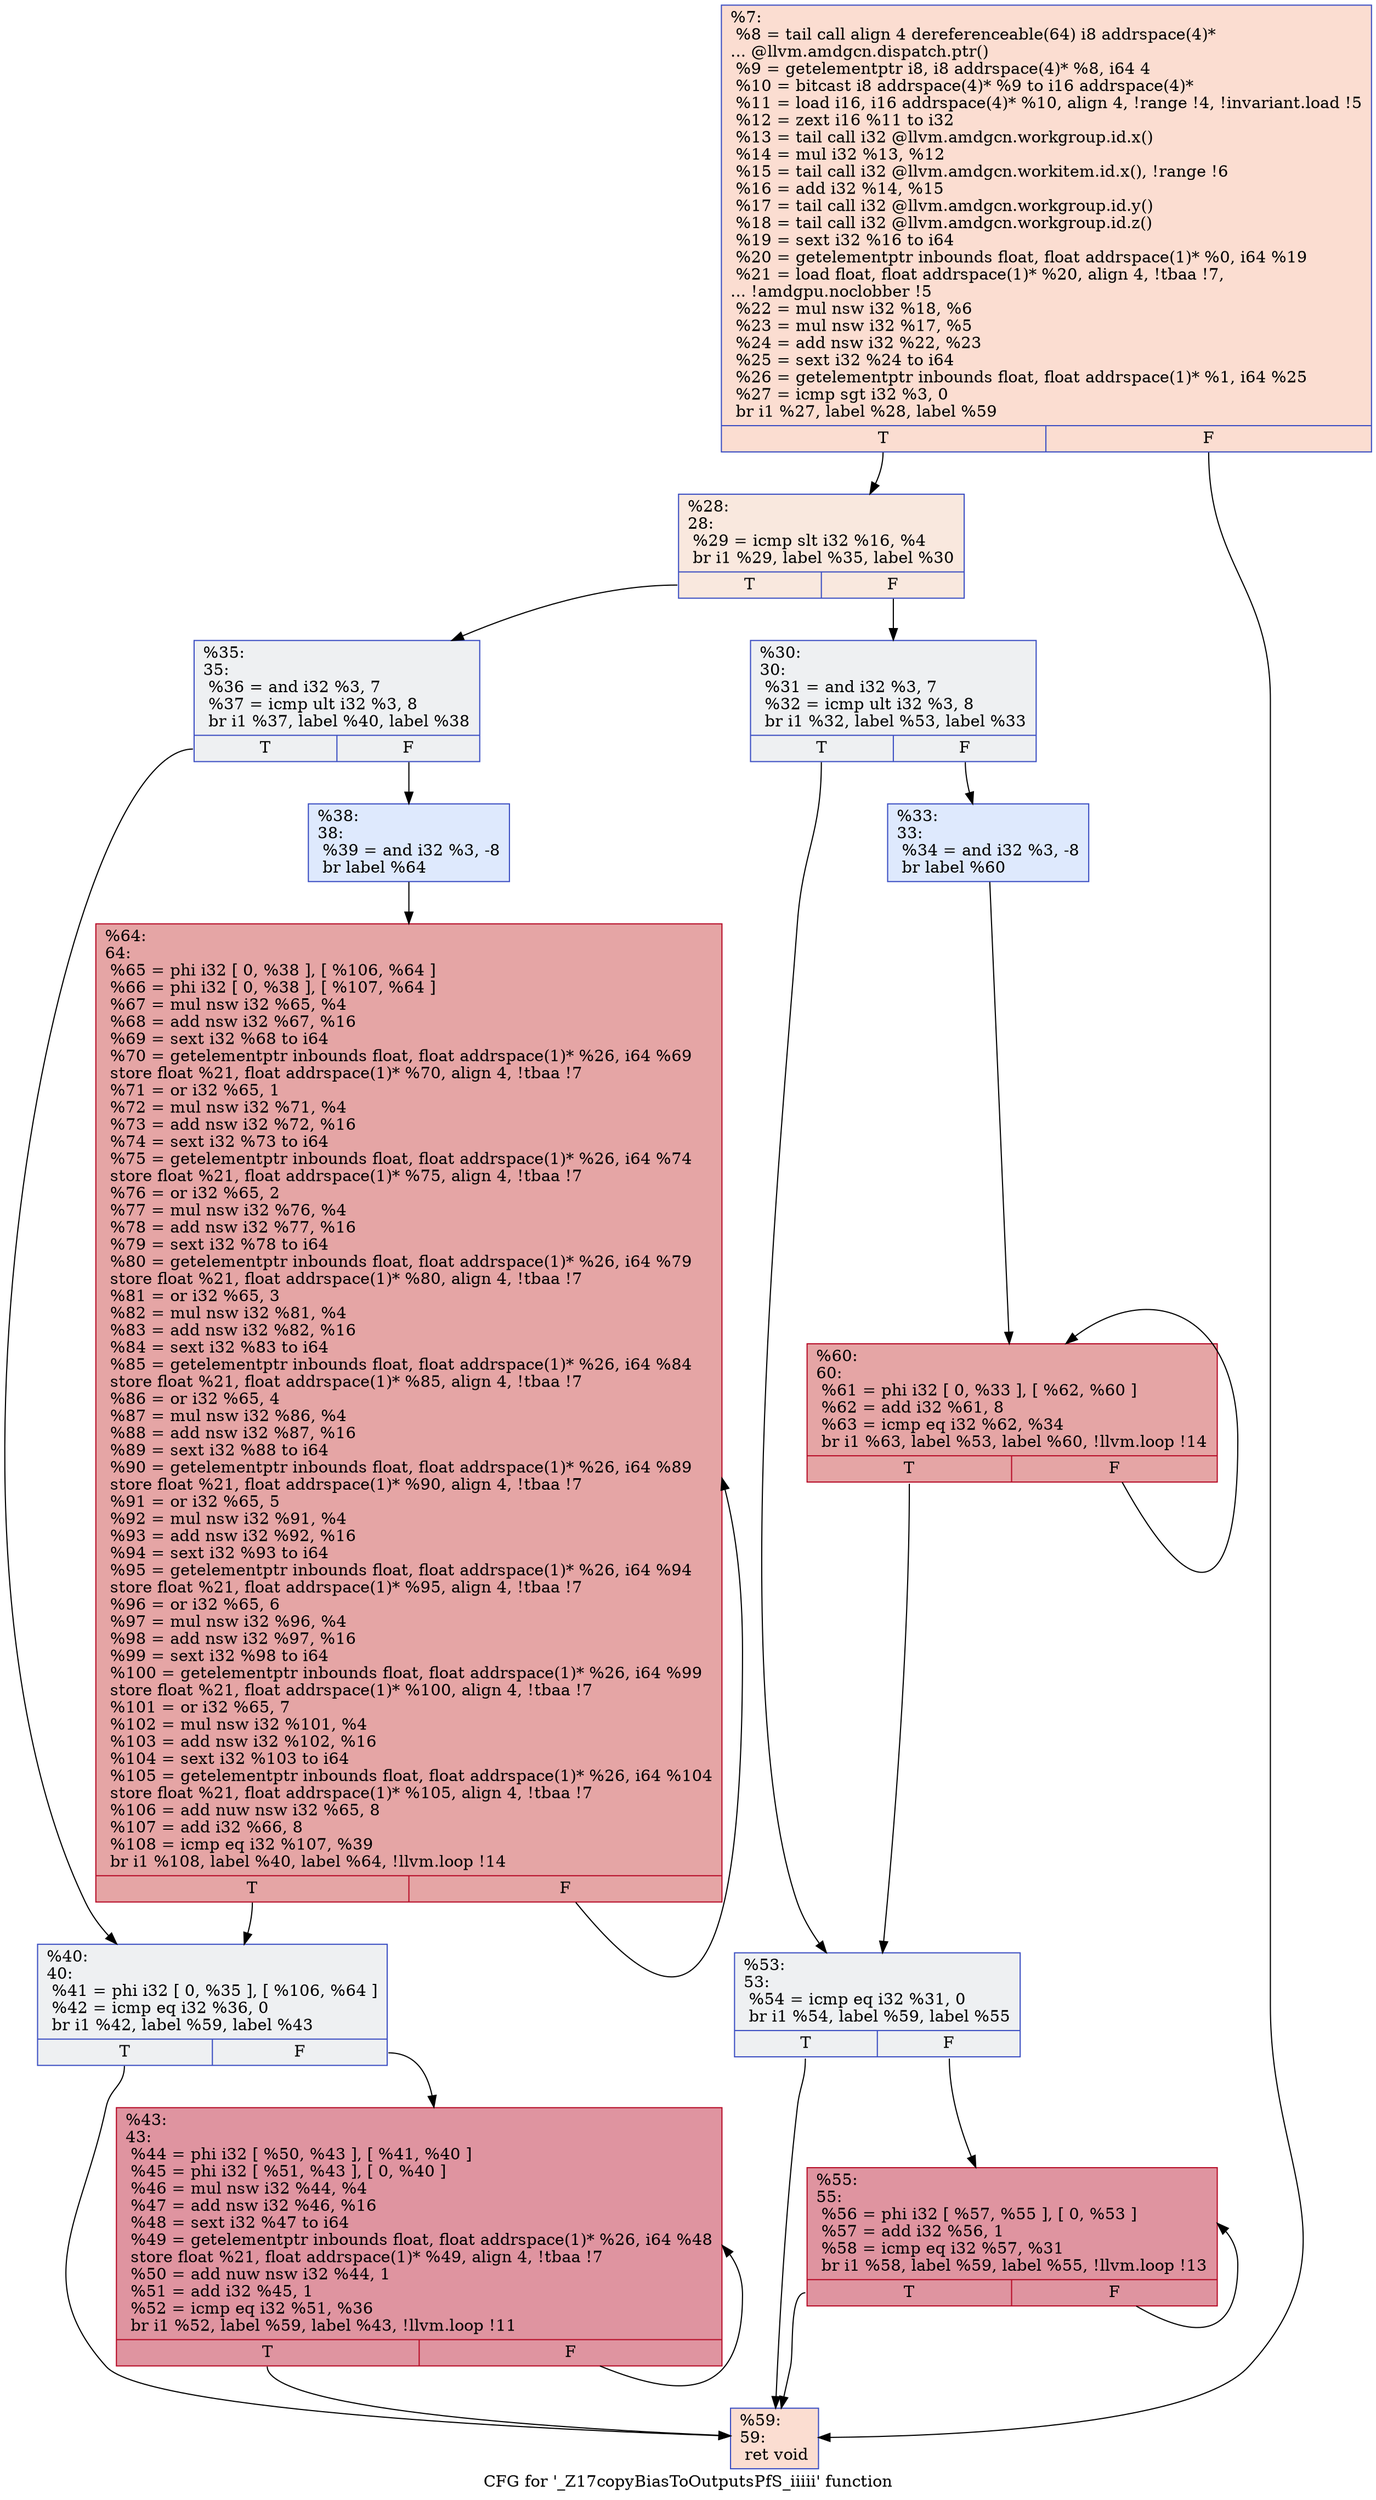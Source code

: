 digraph "CFG for '_Z17copyBiasToOutputsPfS_iiiii' function" {
	label="CFG for '_Z17copyBiasToOutputsPfS_iiiii' function";

	Node0x58422e0 [shape=record,color="#3d50c3ff", style=filled, fillcolor="#f7b39670",label="{%7:\l  %8 = tail call align 4 dereferenceable(64) i8 addrspace(4)*\l... @llvm.amdgcn.dispatch.ptr()\l  %9 = getelementptr i8, i8 addrspace(4)* %8, i64 4\l  %10 = bitcast i8 addrspace(4)* %9 to i16 addrspace(4)*\l  %11 = load i16, i16 addrspace(4)* %10, align 4, !range !4, !invariant.load !5\l  %12 = zext i16 %11 to i32\l  %13 = tail call i32 @llvm.amdgcn.workgroup.id.x()\l  %14 = mul i32 %13, %12\l  %15 = tail call i32 @llvm.amdgcn.workitem.id.x(), !range !6\l  %16 = add i32 %14, %15\l  %17 = tail call i32 @llvm.amdgcn.workgroup.id.y()\l  %18 = tail call i32 @llvm.amdgcn.workgroup.id.z()\l  %19 = sext i32 %16 to i64\l  %20 = getelementptr inbounds float, float addrspace(1)* %0, i64 %19\l  %21 = load float, float addrspace(1)* %20, align 4, !tbaa !7,\l... !amdgpu.noclobber !5\l  %22 = mul nsw i32 %18, %6\l  %23 = mul nsw i32 %17, %5\l  %24 = add nsw i32 %22, %23\l  %25 = sext i32 %24 to i64\l  %26 = getelementptr inbounds float, float addrspace(1)* %1, i64 %25\l  %27 = icmp sgt i32 %3, 0\l  br i1 %27, label %28, label %59\l|{<s0>T|<s1>F}}"];
	Node0x58422e0:s0 -> Node0x5845270;
	Node0x58422e0:s1 -> Node0x5845300;
	Node0x5845270 [shape=record,color="#3d50c3ff", style=filled, fillcolor="#f2cab570",label="{%28:\l28:                                               \l  %29 = icmp slt i32 %16, %4\l  br i1 %29, label %35, label %30\l|{<s0>T|<s1>F}}"];
	Node0x5845270:s0 -> Node0x58454d0;
	Node0x5845270:s1 -> Node0x5845520;
	Node0x5845520 [shape=record,color="#3d50c3ff", style=filled, fillcolor="#d9dce170",label="{%30:\l30:                                               \l  %31 = and i32 %3, 7\l  %32 = icmp ult i32 %3, 8\l  br i1 %32, label %53, label %33\l|{<s0>T|<s1>F}}"];
	Node0x5845520:s0 -> Node0x5844120;
	Node0x5845520:s1 -> Node0x5844170;
	Node0x5844170 [shape=record,color="#3d50c3ff", style=filled, fillcolor="#b5cdfa70",label="{%33:\l33:                                               \l  %34 = and i32 %3, -8\l  br label %60\l}"];
	Node0x5844170 -> Node0x5845b30;
	Node0x58454d0 [shape=record,color="#3d50c3ff", style=filled, fillcolor="#d9dce170",label="{%35:\l35:                                               \l  %36 = and i32 %3, 7\l  %37 = icmp ult i32 %3, 8\l  br i1 %37, label %40, label %38\l|{<s0>T|<s1>F}}"];
	Node0x58454d0:s0 -> Node0x5845d10;
	Node0x58454d0:s1 -> Node0x5845d60;
	Node0x5845d60 [shape=record,color="#3d50c3ff", style=filled, fillcolor="#b5cdfa70",label="{%38:\l38:                                               \l  %39 = and i32 %3, -8\l  br label %64\l}"];
	Node0x5845d60 -> Node0x5845f30;
	Node0x5845d10 [shape=record,color="#3d50c3ff", style=filled, fillcolor="#d9dce170",label="{%40:\l40:                                               \l  %41 = phi i32 [ 0, %35 ], [ %106, %64 ]\l  %42 = icmp eq i32 %36, 0\l  br i1 %42, label %59, label %43\l|{<s0>T|<s1>F}}"];
	Node0x5845d10:s0 -> Node0x5845300;
	Node0x5845d10:s1 -> Node0x5846160;
	Node0x5846160 [shape=record,color="#b70d28ff", style=filled, fillcolor="#b70d2870",label="{%43:\l43:                                               \l  %44 = phi i32 [ %50, %43 ], [ %41, %40 ]\l  %45 = phi i32 [ %51, %43 ], [ 0, %40 ]\l  %46 = mul nsw i32 %44, %4\l  %47 = add nsw i32 %46, %16\l  %48 = sext i32 %47 to i64\l  %49 = getelementptr inbounds float, float addrspace(1)* %26, i64 %48\l  store float %21, float addrspace(1)* %49, align 4, !tbaa !7\l  %50 = add nuw nsw i32 %44, 1\l  %51 = add i32 %45, 1\l  %52 = icmp eq i32 %51, %36\l  br i1 %52, label %59, label %43, !llvm.loop !11\l|{<s0>T|<s1>F}}"];
	Node0x5846160:s0 -> Node0x5845300;
	Node0x5846160:s1 -> Node0x5846160;
	Node0x5844120 [shape=record,color="#3d50c3ff", style=filled, fillcolor="#d9dce170",label="{%53:\l53:                                               \l  %54 = icmp eq i32 %31, 0\l  br i1 %54, label %59, label %55\l|{<s0>T|<s1>F}}"];
	Node0x5844120:s0 -> Node0x5845300;
	Node0x5844120:s1 -> Node0x5847150;
	Node0x5847150 [shape=record,color="#b70d28ff", style=filled, fillcolor="#b70d2870",label="{%55:\l55:                                               \l  %56 = phi i32 [ %57, %55 ], [ 0, %53 ]\l  %57 = add i32 %56, 1\l  %58 = icmp eq i32 %57, %31\l  br i1 %58, label %59, label %55, !llvm.loop !13\l|{<s0>T|<s1>F}}"];
	Node0x5847150:s0 -> Node0x5845300;
	Node0x5847150:s1 -> Node0x5847150;
	Node0x5845300 [shape=record,color="#3d50c3ff", style=filled, fillcolor="#f7b39670",label="{%59:\l59:                                               \l  ret void\l}"];
	Node0x5845b30 [shape=record,color="#b70d28ff", style=filled, fillcolor="#c5333470",label="{%60:\l60:                                               \l  %61 = phi i32 [ 0, %33 ], [ %62, %60 ]\l  %62 = add i32 %61, 8\l  %63 = icmp eq i32 %62, %34\l  br i1 %63, label %53, label %60, !llvm.loop !14\l|{<s0>T|<s1>F}}"];
	Node0x5845b30:s0 -> Node0x5844120;
	Node0x5845b30:s1 -> Node0x5845b30;
	Node0x5845f30 [shape=record,color="#b70d28ff", style=filled, fillcolor="#c5333470",label="{%64:\l64:                                               \l  %65 = phi i32 [ 0, %38 ], [ %106, %64 ]\l  %66 = phi i32 [ 0, %38 ], [ %107, %64 ]\l  %67 = mul nsw i32 %65, %4\l  %68 = add nsw i32 %67, %16\l  %69 = sext i32 %68 to i64\l  %70 = getelementptr inbounds float, float addrspace(1)* %26, i64 %69\l  store float %21, float addrspace(1)* %70, align 4, !tbaa !7\l  %71 = or i32 %65, 1\l  %72 = mul nsw i32 %71, %4\l  %73 = add nsw i32 %72, %16\l  %74 = sext i32 %73 to i64\l  %75 = getelementptr inbounds float, float addrspace(1)* %26, i64 %74\l  store float %21, float addrspace(1)* %75, align 4, !tbaa !7\l  %76 = or i32 %65, 2\l  %77 = mul nsw i32 %76, %4\l  %78 = add nsw i32 %77, %16\l  %79 = sext i32 %78 to i64\l  %80 = getelementptr inbounds float, float addrspace(1)* %26, i64 %79\l  store float %21, float addrspace(1)* %80, align 4, !tbaa !7\l  %81 = or i32 %65, 3\l  %82 = mul nsw i32 %81, %4\l  %83 = add nsw i32 %82, %16\l  %84 = sext i32 %83 to i64\l  %85 = getelementptr inbounds float, float addrspace(1)* %26, i64 %84\l  store float %21, float addrspace(1)* %85, align 4, !tbaa !7\l  %86 = or i32 %65, 4\l  %87 = mul nsw i32 %86, %4\l  %88 = add nsw i32 %87, %16\l  %89 = sext i32 %88 to i64\l  %90 = getelementptr inbounds float, float addrspace(1)* %26, i64 %89\l  store float %21, float addrspace(1)* %90, align 4, !tbaa !7\l  %91 = or i32 %65, 5\l  %92 = mul nsw i32 %91, %4\l  %93 = add nsw i32 %92, %16\l  %94 = sext i32 %93 to i64\l  %95 = getelementptr inbounds float, float addrspace(1)* %26, i64 %94\l  store float %21, float addrspace(1)* %95, align 4, !tbaa !7\l  %96 = or i32 %65, 6\l  %97 = mul nsw i32 %96, %4\l  %98 = add nsw i32 %97, %16\l  %99 = sext i32 %98 to i64\l  %100 = getelementptr inbounds float, float addrspace(1)* %26, i64 %99\l  store float %21, float addrspace(1)* %100, align 4, !tbaa !7\l  %101 = or i32 %65, 7\l  %102 = mul nsw i32 %101, %4\l  %103 = add nsw i32 %102, %16\l  %104 = sext i32 %103 to i64\l  %105 = getelementptr inbounds float, float addrspace(1)* %26, i64 %104\l  store float %21, float addrspace(1)* %105, align 4, !tbaa !7\l  %106 = add nuw nsw i32 %65, 8\l  %107 = add i32 %66, 8\l  %108 = icmp eq i32 %107, %39\l  br i1 %108, label %40, label %64, !llvm.loop !14\l|{<s0>T|<s1>F}}"];
	Node0x5845f30:s0 -> Node0x5845d10;
	Node0x5845f30:s1 -> Node0x5845f30;
}
